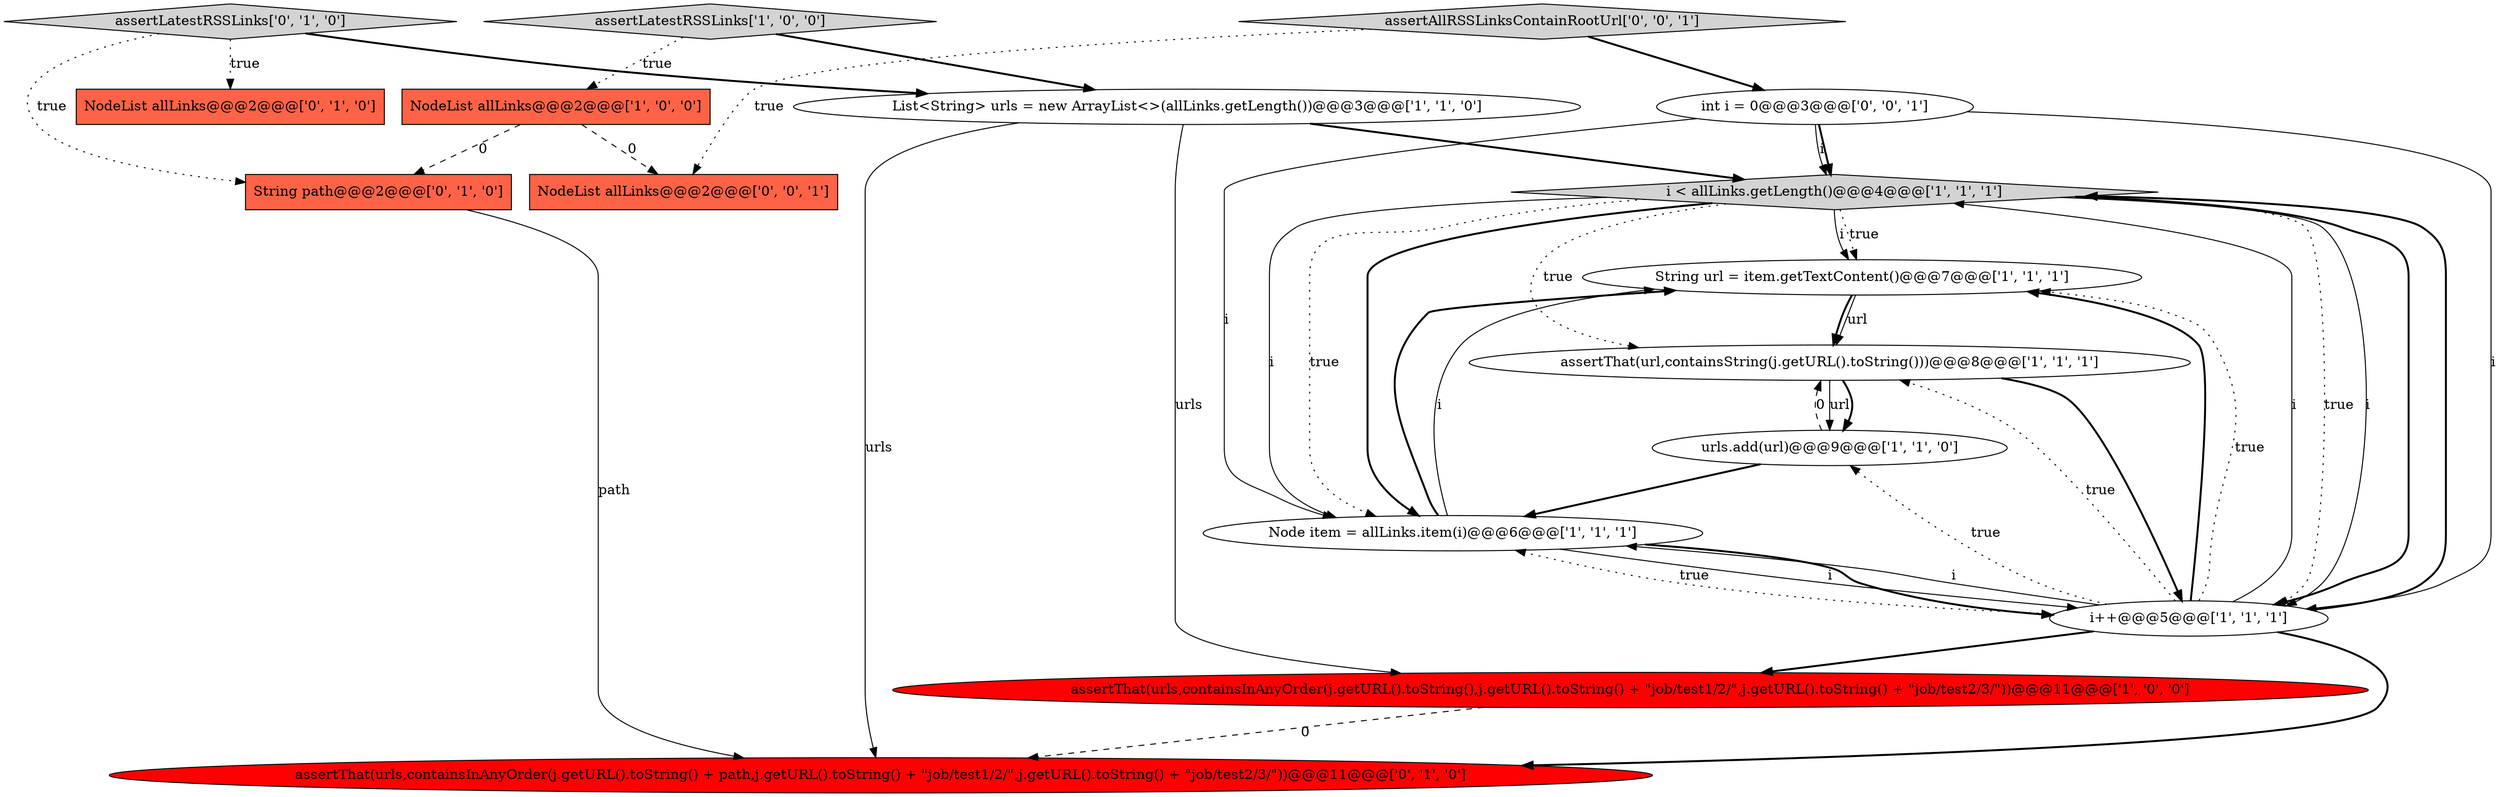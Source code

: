 digraph {
6 [style = filled, label = "assertThat(urls,containsInAnyOrder(j.getURL().toString(),j.getURL().toString() + \"job/test1/2/\",j.getURL().toString() + \"job/test2/3/\"))@@@11@@@['1', '0', '0']", fillcolor = red, shape = ellipse image = "AAA1AAABBB1BBB"];
14 [style = filled, label = "assertAllRSSLinksContainRootUrl['0', '0', '1']", fillcolor = lightgray, shape = diamond image = "AAA0AAABBB3BBB"];
5 [style = filled, label = "urls.add(url)@@@9@@@['1', '1', '0']", fillcolor = white, shape = ellipse image = "AAA0AAABBB1BBB"];
15 [style = filled, label = "NodeList allLinks@@@2@@@['0', '0', '1']", fillcolor = tomato, shape = box image = "AAA0AAABBB3BBB"];
7 [style = filled, label = "assertLatestRSSLinks['1', '0', '0']", fillcolor = lightgray, shape = diamond image = "AAA0AAABBB1BBB"];
11 [style = filled, label = "NodeList allLinks@@@2@@@['0', '1', '0']", fillcolor = tomato, shape = box image = "AAA0AAABBB2BBB"];
2 [style = filled, label = "String url = item.getTextContent()@@@7@@@['1', '1', '1']", fillcolor = white, shape = ellipse image = "AAA0AAABBB1BBB"];
13 [style = filled, label = "String path@@@2@@@['0', '1', '0']", fillcolor = tomato, shape = box image = "AAA1AAABBB2BBB"];
0 [style = filled, label = "List<String> urls = new ArrayList<>(allLinks.getLength())@@@3@@@['1', '1', '0']", fillcolor = white, shape = ellipse image = "AAA0AAABBB1BBB"];
10 [style = filled, label = "assertThat(urls,containsInAnyOrder(j.getURL().toString() + path,j.getURL().toString() + \"job/test1/2/\",j.getURL().toString() + \"job/test2/3/\"))@@@11@@@['0', '1', '0']", fillcolor = red, shape = ellipse image = "AAA1AAABBB2BBB"];
8 [style = filled, label = "assertThat(url,containsString(j.getURL().toString()))@@@8@@@['1', '1', '1']", fillcolor = white, shape = ellipse image = "AAA0AAABBB1BBB"];
4 [style = filled, label = "i < allLinks.getLength()@@@4@@@['1', '1', '1']", fillcolor = lightgray, shape = diamond image = "AAA0AAABBB1BBB"];
9 [style = filled, label = "Node item = allLinks.item(i)@@@6@@@['1', '1', '1']", fillcolor = white, shape = ellipse image = "AAA0AAABBB1BBB"];
3 [style = filled, label = "NodeList allLinks@@@2@@@['1', '0', '0']", fillcolor = tomato, shape = box image = "AAA1AAABBB1BBB"];
1 [style = filled, label = "i++@@@5@@@['1', '1', '1']", fillcolor = white, shape = ellipse image = "AAA0AAABBB1BBB"];
12 [style = filled, label = "assertLatestRSSLinks['0', '1', '0']", fillcolor = lightgray, shape = diamond image = "AAA0AAABBB2BBB"];
16 [style = filled, label = "int i = 0@@@3@@@['0', '0', '1']", fillcolor = white, shape = ellipse image = "AAA0AAABBB3BBB"];
14->16 [style = bold, label=""];
4->9 [style = bold, label=""];
4->9 [style = solid, label="i"];
1->4 [style = bold, label=""];
5->9 [style = bold, label=""];
4->1 [style = dotted, label="true"];
9->2 [style = bold, label=""];
8->5 [style = solid, label="url"];
1->9 [style = solid, label="i"];
4->1 [style = solid, label="i"];
9->2 [style = solid, label="i"];
0->6 [style = solid, label="urls"];
4->8 [style = dotted, label="true"];
16->9 [style = solid, label="i"];
7->0 [style = bold, label=""];
0->10 [style = solid, label="urls"];
1->4 [style = solid, label="i"];
9->1 [style = solid, label="i"];
3->13 [style = dashed, label="0"];
12->0 [style = bold, label=""];
4->2 [style = dotted, label="true"];
6->10 [style = dashed, label="0"];
4->2 [style = solid, label="i"];
12->11 [style = dotted, label="true"];
8->1 [style = bold, label=""];
2->8 [style = solid, label="url"];
14->15 [style = dotted, label="true"];
12->13 [style = dotted, label="true"];
1->6 [style = bold, label=""];
8->5 [style = bold, label=""];
0->4 [style = bold, label=""];
7->3 [style = dotted, label="true"];
16->1 [style = solid, label="i"];
1->9 [style = dotted, label="true"];
13->10 [style = solid, label="path"];
1->8 [style = dotted, label="true"];
3->15 [style = dashed, label="0"];
5->8 [style = dashed, label="0"];
1->2 [style = bold, label=""];
4->1 [style = bold, label=""];
16->4 [style = solid, label="i"];
16->4 [style = bold, label=""];
9->1 [style = bold, label=""];
1->2 [style = dotted, label="true"];
4->9 [style = dotted, label="true"];
1->10 [style = bold, label=""];
1->5 [style = dotted, label="true"];
2->8 [style = bold, label=""];
}
